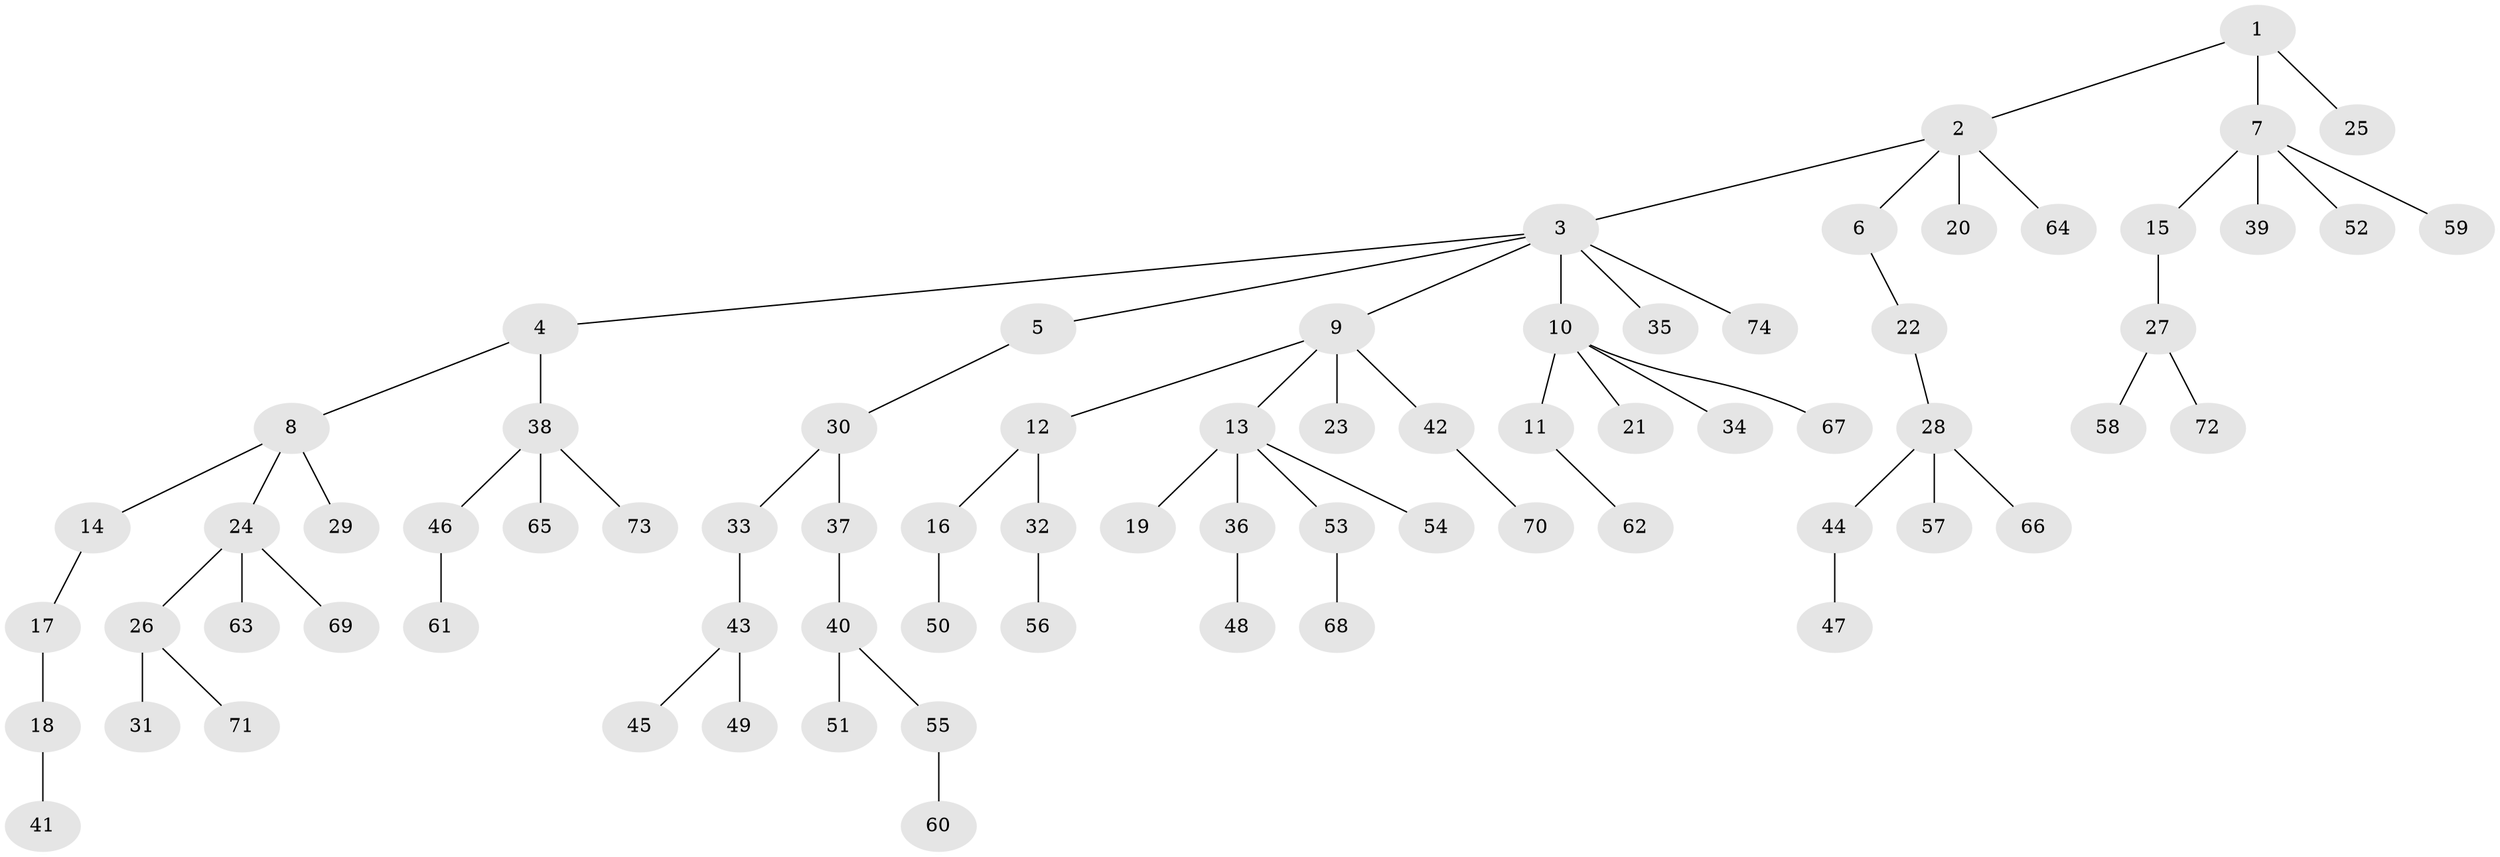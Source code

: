 // Generated by graph-tools (version 1.1) at 2025/26/03/09/25 03:26:33]
// undirected, 74 vertices, 73 edges
graph export_dot {
graph [start="1"]
  node [color=gray90,style=filled];
  1;
  2;
  3;
  4;
  5;
  6;
  7;
  8;
  9;
  10;
  11;
  12;
  13;
  14;
  15;
  16;
  17;
  18;
  19;
  20;
  21;
  22;
  23;
  24;
  25;
  26;
  27;
  28;
  29;
  30;
  31;
  32;
  33;
  34;
  35;
  36;
  37;
  38;
  39;
  40;
  41;
  42;
  43;
  44;
  45;
  46;
  47;
  48;
  49;
  50;
  51;
  52;
  53;
  54;
  55;
  56;
  57;
  58;
  59;
  60;
  61;
  62;
  63;
  64;
  65;
  66;
  67;
  68;
  69;
  70;
  71;
  72;
  73;
  74;
  1 -- 2;
  1 -- 7;
  1 -- 25;
  2 -- 3;
  2 -- 6;
  2 -- 20;
  2 -- 64;
  3 -- 4;
  3 -- 5;
  3 -- 9;
  3 -- 10;
  3 -- 35;
  3 -- 74;
  4 -- 8;
  4 -- 38;
  5 -- 30;
  6 -- 22;
  7 -- 15;
  7 -- 39;
  7 -- 52;
  7 -- 59;
  8 -- 14;
  8 -- 24;
  8 -- 29;
  9 -- 12;
  9 -- 13;
  9 -- 23;
  9 -- 42;
  10 -- 11;
  10 -- 21;
  10 -- 34;
  10 -- 67;
  11 -- 62;
  12 -- 16;
  12 -- 32;
  13 -- 19;
  13 -- 36;
  13 -- 53;
  13 -- 54;
  14 -- 17;
  15 -- 27;
  16 -- 50;
  17 -- 18;
  18 -- 41;
  22 -- 28;
  24 -- 26;
  24 -- 63;
  24 -- 69;
  26 -- 31;
  26 -- 71;
  27 -- 58;
  27 -- 72;
  28 -- 44;
  28 -- 57;
  28 -- 66;
  30 -- 33;
  30 -- 37;
  32 -- 56;
  33 -- 43;
  36 -- 48;
  37 -- 40;
  38 -- 46;
  38 -- 65;
  38 -- 73;
  40 -- 51;
  40 -- 55;
  42 -- 70;
  43 -- 45;
  43 -- 49;
  44 -- 47;
  46 -- 61;
  53 -- 68;
  55 -- 60;
}
